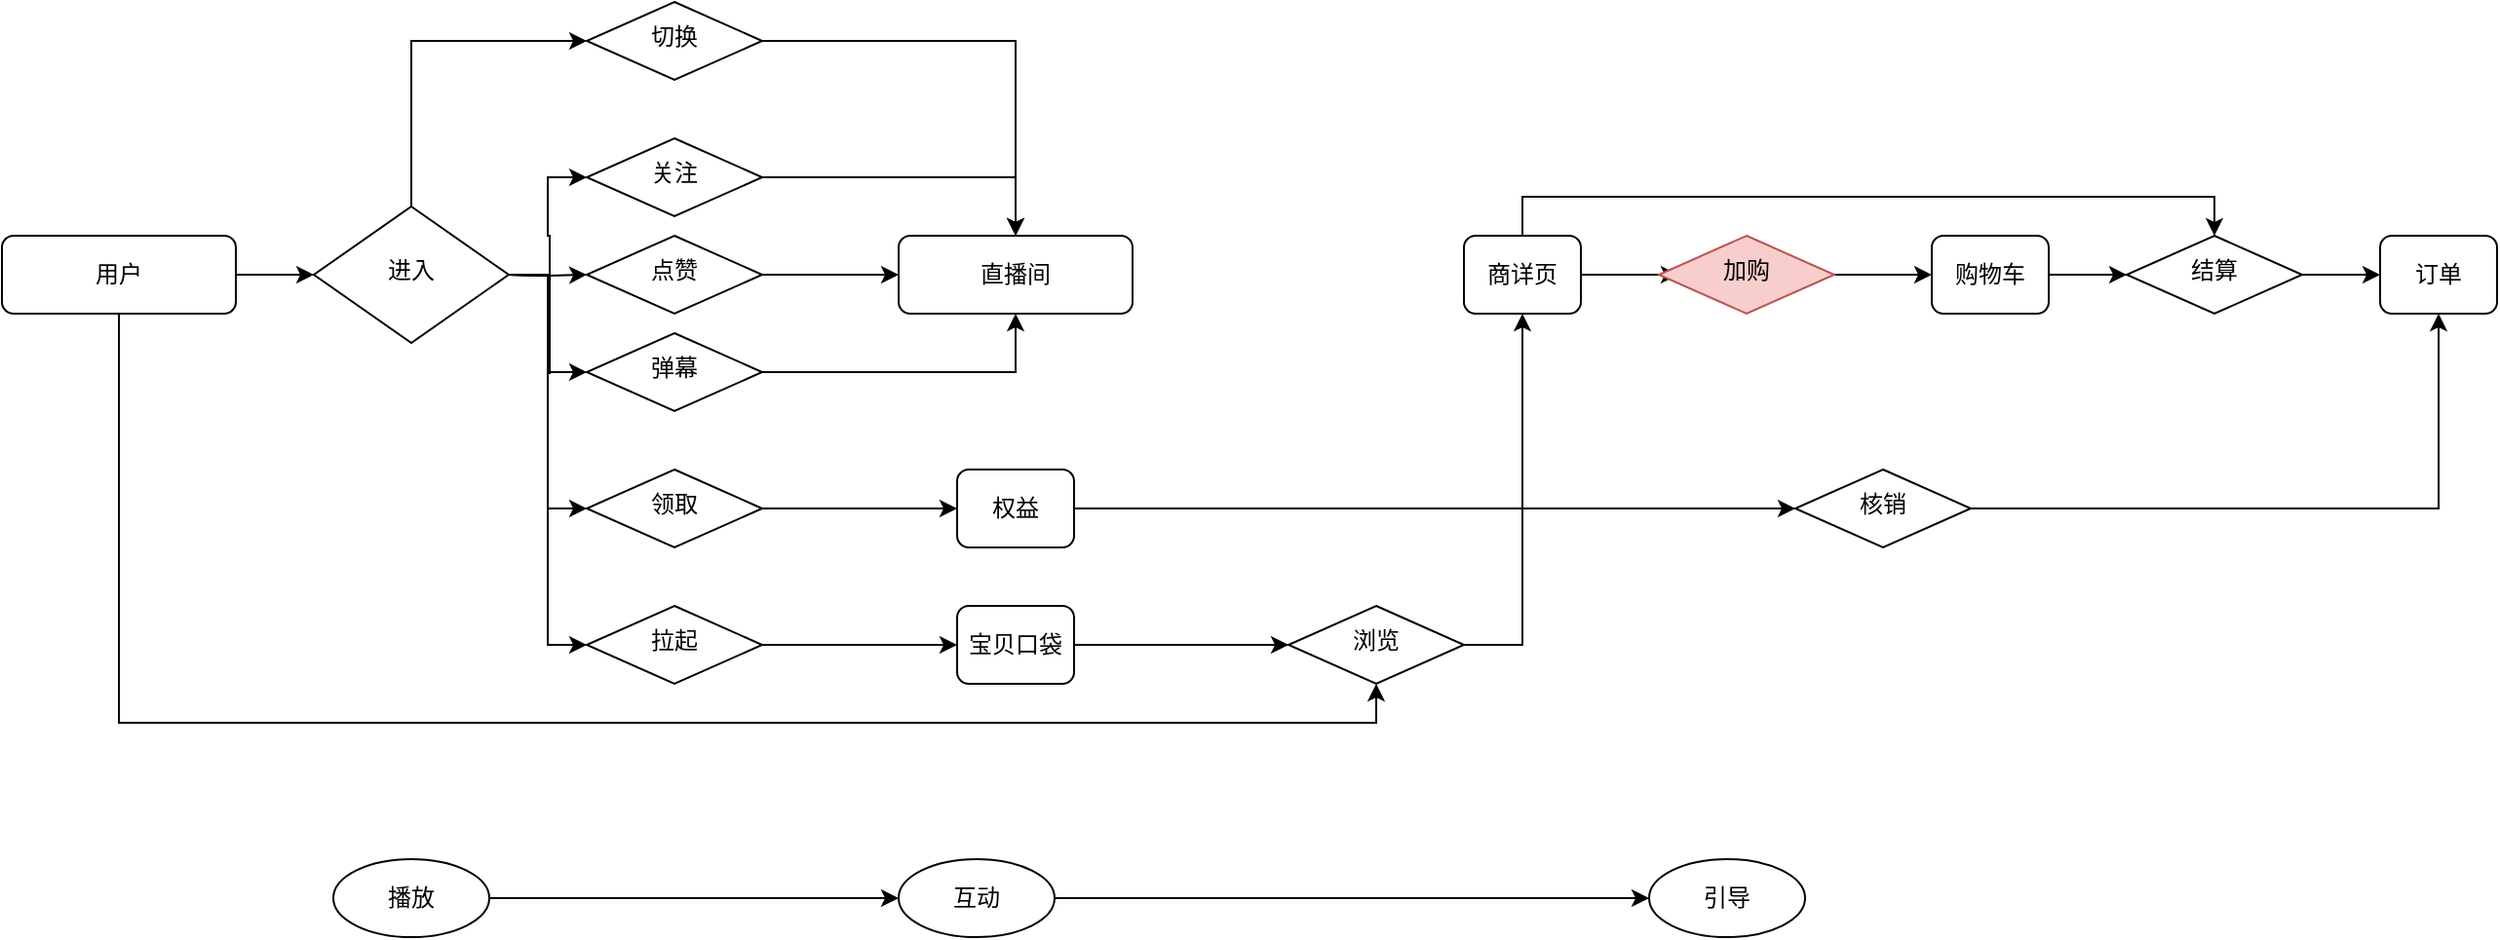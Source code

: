 <mxfile version="14.9.0" type="github" pages="3">
  <diagram id="C5RBs43oDa-KdzZeNtuy" name="E-R图草稿">
    <mxGraphModel dx="1298" dy="5515" grid="1" gridSize="10" guides="1" tooltips="1" connect="1" arrows="1" fold="1" page="1" pageScale="1" pageWidth="3300" pageHeight="4681" math="0" shadow="0">
      <root>
        <mxCell id="WIyWlLk6GJQsqaUBKTNV-0" />
        <mxCell id="WIyWlLk6GJQsqaUBKTNV-1" parent="WIyWlLk6GJQsqaUBKTNV-0" />
        <mxCell id="J2h3QIVS43zX6quAM4K0-0" style="edgeStyle=orthogonalEdgeStyle;rounded=0;orthogonalLoop=1;jettySize=auto;html=1;exitX=1;exitY=0.5;exitDx=0;exitDy=0;" edge="1" parent="WIyWlLk6GJQsqaUBKTNV-1" source="WIyWlLk6GJQsqaUBKTNV-3" target="WIyWlLk6GJQsqaUBKTNV-6">
          <mxGeometry relative="1" as="geometry" />
        </mxCell>
        <mxCell id="J2h3QIVS43zX6quAM4K0-37" style="edgeStyle=orthogonalEdgeStyle;rounded=0;orthogonalLoop=1;jettySize=auto;html=1;exitX=0.5;exitY=1;exitDx=0;exitDy=0;entryX=0.5;entryY=1;entryDx=0;entryDy=0;" edge="1" parent="WIyWlLk6GJQsqaUBKTNV-1" source="WIyWlLk6GJQsqaUBKTNV-3" target="J2h3QIVS43zX6quAM4K0-34">
          <mxGeometry relative="1" as="geometry" />
        </mxCell>
        <mxCell id="pFav2rDpj1NpwrdWHa4b-1" style="edgeStyle=orthogonalEdgeStyle;rounded=0;orthogonalLoop=1;jettySize=auto;html=1;exitX=0.5;exitY=0;exitDx=0;exitDy=0;entryX=0;entryY=0.5;entryDx=0;entryDy=0;" edge="1" parent="WIyWlLk6GJQsqaUBKTNV-1" source="WIyWlLk6GJQsqaUBKTNV-6" target="pFav2rDpj1NpwrdWHa4b-0">
          <mxGeometry relative="1" as="geometry" />
        </mxCell>
        <mxCell id="WIyWlLk6GJQsqaUBKTNV-3" value="用户" style="rounded=1;whiteSpace=wrap;html=1;fontSize=12;glass=0;strokeWidth=1;shadow=0;" parent="WIyWlLk6GJQsqaUBKTNV-1" vertex="1">
          <mxGeometry x="30" y="110" width="120" height="40" as="geometry" />
        </mxCell>
        <mxCell id="J2h3QIVS43zX6quAM4K0-29" style="edgeStyle=orthogonalEdgeStyle;rounded=0;orthogonalLoop=1;jettySize=auto;html=1;exitX=1;exitY=0.5;exitDx=0;exitDy=0;entryX=0;entryY=0.5;entryDx=0;entryDy=0;" edge="1" parent="WIyWlLk6GJQsqaUBKTNV-1" source="WIyWlLk6GJQsqaUBKTNV-6" target="J2h3QIVS43zX6quAM4K0-26">
          <mxGeometry relative="1" as="geometry" />
        </mxCell>
        <mxCell id="WIyWlLk6GJQsqaUBKTNV-6" value="进入" style="rhombus;whiteSpace=wrap;html=1;shadow=0;fontFamily=Helvetica;fontSize=12;align=center;strokeWidth=1;spacing=6;spacingTop=-4;" parent="WIyWlLk6GJQsqaUBKTNV-1" vertex="1">
          <mxGeometry x="190" y="95" width="100" height="70" as="geometry" />
        </mxCell>
        <mxCell id="J2h3QIVS43zX6quAM4K0-8" style="edgeStyle=orthogonalEdgeStyle;rounded=0;orthogonalLoop=1;jettySize=auto;html=1;" edge="1" parent="WIyWlLk6GJQsqaUBKTNV-1" target="J2h3QIVS43zX6quAM4K0-2">
          <mxGeometry relative="1" as="geometry">
            <mxPoint x="290" y="130" as="sourcePoint" />
          </mxGeometry>
        </mxCell>
        <mxCell id="J2h3QIVS43zX6quAM4K0-9" style="edgeStyle=orthogonalEdgeStyle;rounded=0;orthogonalLoop=1;jettySize=auto;html=1;entryX=0;entryY=0.5;entryDx=0;entryDy=0;" edge="1" parent="WIyWlLk6GJQsqaUBKTNV-1" target="J2h3QIVS43zX6quAM4K0-3">
          <mxGeometry relative="1" as="geometry">
            <mxPoint x="290" y="130" as="sourcePoint" />
          </mxGeometry>
        </mxCell>
        <mxCell id="J2h3QIVS43zX6quAM4K0-10" style="edgeStyle=orthogonalEdgeStyle;rounded=0;orthogonalLoop=1;jettySize=auto;html=1;entryX=0;entryY=0.5;entryDx=0;entryDy=0;" edge="1" parent="WIyWlLk6GJQsqaUBKTNV-1" target="WIyWlLk6GJQsqaUBKTNV-10">
          <mxGeometry relative="1" as="geometry">
            <mxPoint x="290" y="130" as="sourcePoint" />
          </mxGeometry>
        </mxCell>
        <mxCell id="J2h3QIVS43zX6quAM4K0-18" style="edgeStyle=orthogonalEdgeStyle;rounded=0;orthogonalLoop=1;jettySize=auto;html=1;entryX=0;entryY=0.5;entryDx=0;entryDy=0;" edge="1" parent="WIyWlLk6GJQsqaUBKTNV-1" target="J2h3QIVS43zX6quAM4K0-4">
          <mxGeometry relative="1" as="geometry">
            <mxPoint x="290" y="130" as="sourcePoint" />
          </mxGeometry>
        </mxCell>
        <mxCell id="J2h3QIVS43zX6quAM4K0-22" style="edgeStyle=orthogonalEdgeStyle;rounded=0;orthogonalLoop=1;jettySize=auto;html=1;exitX=1;exitY=0.5;exitDx=0;exitDy=0;" edge="1" parent="WIyWlLk6GJQsqaUBKTNV-1" source="WIyWlLk6GJQsqaUBKTNV-10" target="J2h3QIVS43zX6quAM4K0-21">
          <mxGeometry relative="1" as="geometry" />
        </mxCell>
        <mxCell id="WIyWlLk6GJQsqaUBKTNV-10" value="关注" style="rhombus;whiteSpace=wrap;html=1;shadow=0;fontFamily=Helvetica;fontSize=12;align=center;strokeWidth=1;spacing=6;spacingTop=-4;" parent="WIyWlLk6GJQsqaUBKTNV-1" vertex="1">
          <mxGeometry x="330" y="60" width="90" height="40" as="geometry" />
        </mxCell>
        <mxCell id="J2h3QIVS43zX6quAM4K0-35" style="edgeStyle=orthogonalEdgeStyle;rounded=0;orthogonalLoop=1;jettySize=auto;html=1;exitX=1;exitY=0.5;exitDx=0;exitDy=0;entryX=0;entryY=0.5;entryDx=0;entryDy=0;" edge="1" parent="WIyWlLk6GJQsqaUBKTNV-1" source="WIyWlLk6GJQsqaUBKTNV-12" target="J2h3QIVS43zX6quAM4K0-34">
          <mxGeometry relative="1" as="geometry" />
        </mxCell>
        <mxCell id="WIyWlLk6GJQsqaUBKTNV-12" value="宝贝口袋" style="rounded=1;whiteSpace=wrap;html=1;fontSize=12;glass=0;strokeWidth=1;shadow=0;" parent="WIyWlLk6GJQsqaUBKTNV-1" vertex="1">
          <mxGeometry x="520" y="300" width="60" height="40" as="geometry" />
        </mxCell>
        <mxCell id="J2h3QIVS43zX6quAM4K0-24" style="edgeStyle=orthogonalEdgeStyle;rounded=0;orthogonalLoop=1;jettySize=auto;html=1;exitX=1;exitY=0.5;exitDx=0;exitDy=0;entryX=0;entryY=0.5;entryDx=0;entryDy=0;" edge="1" parent="WIyWlLk6GJQsqaUBKTNV-1" source="J2h3QIVS43zX6quAM4K0-2" target="J2h3QIVS43zX6quAM4K0-21">
          <mxGeometry relative="1" as="geometry" />
        </mxCell>
        <mxCell id="J2h3QIVS43zX6quAM4K0-2" value="点赞" style="rhombus;whiteSpace=wrap;html=1;shadow=0;fontFamily=Helvetica;fontSize=12;align=center;strokeWidth=1;spacing=6;spacingTop=-4;" vertex="1" parent="WIyWlLk6GJQsqaUBKTNV-1">
          <mxGeometry x="330" y="110" width="90" height="40" as="geometry" />
        </mxCell>
        <mxCell id="J2h3QIVS43zX6quAM4K0-25" style="edgeStyle=orthogonalEdgeStyle;rounded=0;orthogonalLoop=1;jettySize=auto;html=1;exitX=1;exitY=0.5;exitDx=0;exitDy=0;entryX=0.5;entryY=1;entryDx=0;entryDy=0;" edge="1" parent="WIyWlLk6GJQsqaUBKTNV-1" source="J2h3QIVS43zX6quAM4K0-3" target="J2h3QIVS43zX6quAM4K0-21">
          <mxGeometry relative="1" as="geometry" />
        </mxCell>
        <mxCell id="J2h3QIVS43zX6quAM4K0-3" value="弹幕" style="rhombus;whiteSpace=wrap;html=1;shadow=0;fontFamily=Helvetica;fontSize=12;align=center;strokeWidth=1;spacing=6;spacingTop=-4;" vertex="1" parent="WIyWlLk6GJQsqaUBKTNV-1">
          <mxGeometry x="330" y="160" width="90" height="40" as="geometry" />
        </mxCell>
        <mxCell id="J2h3QIVS43zX6quAM4K0-20" style="edgeStyle=orthogonalEdgeStyle;rounded=0;orthogonalLoop=1;jettySize=auto;html=1;entryX=0;entryY=0.5;entryDx=0;entryDy=0;" edge="1" parent="WIyWlLk6GJQsqaUBKTNV-1" source="J2h3QIVS43zX6quAM4K0-4" target="J2h3QIVS43zX6quAM4K0-19">
          <mxGeometry relative="1" as="geometry" />
        </mxCell>
        <mxCell id="J2h3QIVS43zX6quAM4K0-4" value="领取" style="rhombus;whiteSpace=wrap;html=1;shadow=0;fontFamily=Helvetica;fontSize=12;align=center;strokeWidth=1;spacing=6;spacingTop=-4;" vertex="1" parent="WIyWlLk6GJQsqaUBKTNV-1">
          <mxGeometry x="330" y="230" width="90" height="40" as="geometry" />
        </mxCell>
        <mxCell id="J2h3QIVS43zX6quAM4K0-39" style="edgeStyle=orthogonalEdgeStyle;rounded=0;orthogonalLoop=1;jettySize=auto;html=1;exitX=1;exitY=0.5;exitDx=0;exitDy=0;entryX=0.111;entryY=0.5;entryDx=0;entryDy=0;entryPerimeter=0;" edge="1" parent="WIyWlLk6GJQsqaUBKTNV-1" source="J2h3QIVS43zX6quAM4K0-13" target="J2h3QIVS43zX6quAM4K0-38">
          <mxGeometry relative="1" as="geometry" />
        </mxCell>
        <mxCell id="J2h3QIVS43zX6quAM4K0-43" style="edgeStyle=orthogonalEdgeStyle;rounded=0;orthogonalLoop=1;jettySize=auto;html=1;exitX=0.5;exitY=0;exitDx=0;exitDy=0;entryX=0.5;entryY=0;entryDx=0;entryDy=0;" edge="1" parent="WIyWlLk6GJQsqaUBKTNV-1" source="J2h3QIVS43zX6quAM4K0-13" target="J2h3QIVS43zX6quAM4K0-15">
          <mxGeometry relative="1" as="geometry" />
        </mxCell>
        <mxCell id="J2h3QIVS43zX6quAM4K0-13" value="商详页" style="rounded=1;whiteSpace=wrap;html=1;fontSize=12;glass=0;strokeWidth=1;shadow=0;" vertex="1" parent="WIyWlLk6GJQsqaUBKTNV-1">
          <mxGeometry x="780" y="110" width="60" height="40" as="geometry" />
        </mxCell>
        <mxCell id="J2h3QIVS43zX6quAM4K0-41" style="edgeStyle=orthogonalEdgeStyle;rounded=0;orthogonalLoop=1;jettySize=auto;html=1;exitX=1;exitY=0.5;exitDx=0;exitDy=0;entryX=0;entryY=0.5;entryDx=0;entryDy=0;" edge="1" parent="WIyWlLk6GJQsqaUBKTNV-1" source="J2h3QIVS43zX6quAM4K0-14" target="J2h3QIVS43zX6quAM4K0-15">
          <mxGeometry relative="1" as="geometry" />
        </mxCell>
        <mxCell id="J2h3QIVS43zX6quAM4K0-14" value="购物车" style="rounded=1;whiteSpace=wrap;html=1;fontSize=12;glass=0;strokeWidth=1;shadow=0;" vertex="1" parent="WIyWlLk6GJQsqaUBKTNV-1">
          <mxGeometry x="1020" y="110" width="60" height="40" as="geometry" />
        </mxCell>
        <mxCell id="J2h3QIVS43zX6quAM4K0-42" style="edgeStyle=orthogonalEdgeStyle;rounded=0;orthogonalLoop=1;jettySize=auto;html=1;exitX=1;exitY=0.5;exitDx=0;exitDy=0;entryX=0;entryY=0.5;entryDx=0;entryDy=0;" edge="1" parent="WIyWlLk6GJQsqaUBKTNV-1" source="J2h3QIVS43zX6quAM4K0-15" target="J2h3QIVS43zX6quAM4K0-31">
          <mxGeometry relative="1" as="geometry" />
        </mxCell>
        <mxCell id="J2h3QIVS43zX6quAM4K0-15" value="结算" style="rhombus;whiteSpace=wrap;html=1;shadow=0;fontFamily=Helvetica;fontSize=12;align=center;strokeWidth=1;spacing=6;spacingTop=-4;" vertex="1" parent="WIyWlLk6GJQsqaUBKTNV-1">
          <mxGeometry x="1120" y="110" width="90" height="40" as="geometry" />
        </mxCell>
        <mxCell id="J2h3QIVS43zX6quAM4K0-46" style="edgeStyle=orthogonalEdgeStyle;rounded=0;orthogonalLoop=1;jettySize=auto;html=1;exitX=1;exitY=0.5;exitDx=0;exitDy=0;" edge="1" parent="WIyWlLk6GJQsqaUBKTNV-1" source="J2h3QIVS43zX6quAM4K0-19" target="J2h3QIVS43zX6quAM4K0-44">
          <mxGeometry relative="1" as="geometry" />
        </mxCell>
        <mxCell id="J2h3QIVS43zX6quAM4K0-19" value="权益" style="rounded=1;whiteSpace=wrap;html=1;fontSize=12;glass=0;strokeWidth=1;shadow=0;" vertex="1" parent="WIyWlLk6GJQsqaUBKTNV-1">
          <mxGeometry x="520" y="230" width="60" height="40" as="geometry" />
        </mxCell>
        <mxCell id="J2h3QIVS43zX6quAM4K0-21" value="直播间" style="rounded=1;whiteSpace=wrap;html=1;fontSize=12;glass=0;strokeWidth=1;shadow=0;" vertex="1" parent="WIyWlLk6GJQsqaUBKTNV-1">
          <mxGeometry x="490" y="110" width="120" height="40" as="geometry" />
        </mxCell>
        <mxCell id="J2h3QIVS43zX6quAM4K0-27" style="edgeStyle=orthogonalEdgeStyle;rounded=0;orthogonalLoop=1;jettySize=auto;html=1;entryX=0;entryY=0.5;entryDx=0;entryDy=0;" edge="1" parent="WIyWlLk6GJQsqaUBKTNV-1" source="J2h3QIVS43zX6quAM4K0-26" target="WIyWlLk6GJQsqaUBKTNV-12">
          <mxGeometry relative="1" as="geometry" />
        </mxCell>
        <mxCell id="J2h3QIVS43zX6quAM4K0-26" value="拉起" style="rhombus;whiteSpace=wrap;html=1;shadow=0;fontFamily=Helvetica;fontSize=12;align=center;strokeWidth=1;spacing=6;spacingTop=-4;" vertex="1" parent="WIyWlLk6GJQsqaUBKTNV-1">
          <mxGeometry x="330" y="300" width="90" height="40" as="geometry" />
        </mxCell>
        <mxCell id="J2h3QIVS43zX6quAM4K0-31" value="订单" style="rounded=1;whiteSpace=wrap;html=1;fontSize=12;glass=0;strokeWidth=1;shadow=0;" vertex="1" parent="WIyWlLk6GJQsqaUBKTNV-1">
          <mxGeometry x="1250" y="110" width="60" height="40" as="geometry" />
        </mxCell>
        <mxCell id="J2h3QIVS43zX6quAM4K0-36" style="edgeStyle=orthogonalEdgeStyle;rounded=0;orthogonalLoop=1;jettySize=auto;html=1;exitX=1;exitY=0.5;exitDx=0;exitDy=0;entryX=0.5;entryY=1;entryDx=0;entryDy=0;" edge="1" parent="WIyWlLk6GJQsqaUBKTNV-1" source="J2h3QIVS43zX6quAM4K0-34" target="J2h3QIVS43zX6quAM4K0-13">
          <mxGeometry relative="1" as="geometry" />
        </mxCell>
        <mxCell id="J2h3QIVS43zX6quAM4K0-34" value="浏览" style="rhombus;whiteSpace=wrap;html=1;shadow=0;fontFamily=Helvetica;fontSize=12;align=center;strokeWidth=1;spacing=6;spacingTop=-4;" vertex="1" parent="WIyWlLk6GJQsqaUBKTNV-1">
          <mxGeometry x="690" y="300" width="90" height="40" as="geometry" />
        </mxCell>
        <mxCell id="J2h3QIVS43zX6quAM4K0-40" style="edgeStyle=orthogonalEdgeStyle;rounded=0;orthogonalLoop=1;jettySize=auto;html=1;exitX=1;exitY=0.5;exitDx=0;exitDy=0;entryX=0;entryY=0.5;entryDx=0;entryDy=0;" edge="1" parent="WIyWlLk6GJQsqaUBKTNV-1" source="J2h3QIVS43zX6quAM4K0-38" target="J2h3QIVS43zX6quAM4K0-14">
          <mxGeometry relative="1" as="geometry" />
        </mxCell>
        <mxCell id="J2h3QIVS43zX6quAM4K0-38" value="加购" style="rhombus;whiteSpace=wrap;html=1;shadow=0;fontFamily=Helvetica;fontSize=12;align=center;strokeWidth=1;spacing=6;spacingTop=-4;fillColor=#f8cecc;strokeColor=#b85450;" vertex="1" parent="WIyWlLk6GJQsqaUBKTNV-1">
          <mxGeometry x="880" y="110" width="90" height="40" as="geometry" />
        </mxCell>
        <mxCell id="J2h3QIVS43zX6quAM4K0-47" style="edgeStyle=orthogonalEdgeStyle;rounded=0;orthogonalLoop=1;jettySize=auto;html=1;exitX=1;exitY=0.5;exitDx=0;exitDy=0;entryX=0.5;entryY=1;entryDx=0;entryDy=0;" edge="1" parent="WIyWlLk6GJQsqaUBKTNV-1" source="J2h3QIVS43zX6quAM4K0-44" target="J2h3QIVS43zX6quAM4K0-31">
          <mxGeometry relative="1" as="geometry" />
        </mxCell>
        <mxCell id="J2h3QIVS43zX6quAM4K0-44" value="核销" style="rhombus;whiteSpace=wrap;html=1;shadow=0;fontFamily=Helvetica;fontSize=12;align=center;strokeWidth=1;spacing=6;spacingTop=-4;" vertex="1" parent="WIyWlLk6GJQsqaUBKTNV-1">
          <mxGeometry x="950" y="230" width="90" height="40" as="geometry" />
        </mxCell>
        <mxCell id="pFav2rDpj1NpwrdWHa4b-2" style="edgeStyle=orthogonalEdgeStyle;rounded=0;orthogonalLoop=1;jettySize=auto;html=1;exitX=1;exitY=0.5;exitDx=0;exitDy=0;" edge="1" parent="WIyWlLk6GJQsqaUBKTNV-1" source="pFav2rDpj1NpwrdWHa4b-0" target="J2h3QIVS43zX6quAM4K0-21">
          <mxGeometry relative="1" as="geometry" />
        </mxCell>
        <mxCell id="pFav2rDpj1NpwrdWHa4b-0" value="切换" style="rhombus;whiteSpace=wrap;html=1;shadow=0;fontFamily=Helvetica;fontSize=12;align=center;strokeWidth=1;spacing=6;spacingTop=-4;" vertex="1" parent="WIyWlLk6GJQsqaUBKTNV-1">
          <mxGeometry x="330" y="-10" width="90" height="40" as="geometry" />
        </mxCell>
        <mxCell id="pFav2rDpj1NpwrdWHa4b-6" style="edgeStyle=orthogonalEdgeStyle;rounded=0;orthogonalLoop=1;jettySize=auto;html=1;exitX=1;exitY=0.5;exitDx=0;exitDy=0;" edge="1" parent="WIyWlLk6GJQsqaUBKTNV-1" source="pFav2rDpj1NpwrdWHa4b-3" target="pFav2rDpj1NpwrdWHa4b-4">
          <mxGeometry relative="1" as="geometry" />
        </mxCell>
        <mxCell id="pFav2rDpj1NpwrdWHa4b-3" value="播放" style="ellipse;whiteSpace=wrap;html=1;" vertex="1" parent="WIyWlLk6GJQsqaUBKTNV-1">
          <mxGeometry x="200" y="430" width="80" height="40" as="geometry" />
        </mxCell>
        <mxCell id="pFav2rDpj1NpwrdWHa4b-7" style="edgeStyle=orthogonalEdgeStyle;rounded=0;orthogonalLoop=1;jettySize=auto;html=1;exitX=1;exitY=0.5;exitDx=0;exitDy=0;entryX=0;entryY=0.5;entryDx=0;entryDy=0;" edge="1" parent="WIyWlLk6GJQsqaUBKTNV-1" source="pFav2rDpj1NpwrdWHa4b-4" target="pFav2rDpj1NpwrdWHa4b-5">
          <mxGeometry relative="1" as="geometry" />
        </mxCell>
        <mxCell id="pFav2rDpj1NpwrdWHa4b-4" value="互动" style="ellipse;whiteSpace=wrap;html=1;" vertex="1" parent="WIyWlLk6GJQsqaUBKTNV-1">
          <mxGeometry x="490" y="430" width="80" height="40" as="geometry" />
        </mxCell>
        <mxCell id="pFav2rDpj1NpwrdWHa4b-5" value="引导" style="ellipse;whiteSpace=wrap;html=1;" vertex="1" parent="WIyWlLk6GJQsqaUBKTNV-1">
          <mxGeometry x="875" y="430" width="80" height="40" as="geometry" />
        </mxCell>
      </root>
    </mxGraphModel>
  </diagram>
  <diagram id="M0-B0RxM3oX5VEPghpzq" name="直播下现有数据加购">
    <mxGraphModel dx="1298" dy="834" grid="1" gridSize="10" guides="1" tooltips="1" connect="1" arrows="1" fold="1" page="1" pageScale="1" pageWidth="3300" pageHeight="4681" math="0" shadow="0">
      <root>
        <mxCell id="8Lq890nxflDl5q64bQyd-0" />
        <mxCell id="8Lq890nxflDl5q64bQyd-1" parent="8Lq890nxflDl5q64bQyd-0" />
      </root>
    </mxGraphModel>
  </diagram>
  <diagram id="5HJBeioeq4b9n0a1lYAc" name="重要业务流程梳理-草稿">
    <mxGraphModel dx="1298" dy="834" grid="1" gridSize="10" guides="1" tooltips="1" connect="1" arrows="1" fold="1" page="1" pageScale="1" pageWidth="3300" pageHeight="4681" math="0" shadow="0">
      <root>
        <mxCell id="IR0gkQAS8w7b89UPamRY-0" />
        <mxCell id="IR0gkQAS8w7b89UPamRY-1" parent="IR0gkQAS8w7b89UPamRY-0" />
        <mxCell id="hEQg4mZG3wjf39rhhjz0-0" style="edgeStyle=orthogonalEdgeStyle;rounded=0;orthogonalLoop=1;jettySize=auto;html=1;exitX=1;exitY=0.5;exitDx=0;exitDy=0;" edge="1" parent="IR0gkQAS8w7b89UPamRY-1" source="hEQg4mZG3wjf39rhhjz0-2" target="hEQg4mZG3wjf39rhhjz0-4">
          <mxGeometry relative="1" as="geometry" />
        </mxCell>
        <mxCell id="hEQg4mZG3wjf39rhhjz0-1" style="edgeStyle=orthogonalEdgeStyle;rounded=0;orthogonalLoop=1;jettySize=auto;html=1;exitX=0.5;exitY=1;exitDx=0;exitDy=0;entryX=0.5;entryY=1;entryDx=0;entryDy=0;" edge="1" parent="IR0gkQAS8w7b89UPamRY-1" source="hEQg4mZG3wjf39rhhjz0-2" target="hEQg4mZG3wjf39rhhjz0-36">
          <mxGeometry relative="1" as="geometry" />
        </mxCell>
        <mxCell id="hEQg4mZG3wjf39rhhjz0-2" value="用户" style="rounded=1;whiteSpace=wrap;html=1;fontSize=12;glass=0;strokeWidth=1;shadow=0;" vertex="1" parent="IR0gkQAS8w7b89UPamRY-1">
          <mxGeometry x="30" y="110" width="120" height="40" as="geometry" />
        </mxCell>
        <mxCell id="hEQg4mZG3wjf39rhhjz0-3" style="edgeStyle=orthogonalEdgeStyle;rounded=0;orthogonalLoop=1;jettySize=auto;html=1;exitX=1;exitY=0.5;exitDx=0;exitDy=0;entryX=0;entryY=0.5;entryDx=0;entryDy=0;" edge="1" parent="IR0gkQAS8w7b89UPamRY-1" source="hEQg4mZG3wjf39rhhjz0-4" target="hEQg4mZG3wjf39rhhjz0-32">
          <mxGeometry relative="1" as="geometry" />
        </mxCell>
        <mxCell id="hEQg4mZG3wjf39rhhjz0-4" value="进入" style="rhombus;whiteSpace=wrap;html=1;shadow=0;fontFamily=Helvetica;fontSize=12;align=center;strokeWidth=1;spacing=6;spacingTop=-4;" vertex="1" parent="IR0gkQAS8w7b89UPamRY-1">
          <mxGeometry x="190" y="95" width="100" height="70" as="geometry" />
        </mxCell>
        <mxCell id="hEQg4mZG3wjf39rhhjz0-5" style="edgeStyle=orthogonalEdgeStyle;rounded=0;orthogonalLoop=1;jettySize=auto;html=1;" edge="1" parent="IR0gkQAS8w7b89UPamRY-1" target="hEQg4mZG3wjf39rhhjz0-16">
          <mxGeometry relative="1" as="geometry">
            <mxPoint x="290" y="130" as="sourcePoint" />
          </mxGeometry>
        </mxCell>
        <mxCell id="hEQg4mZG3wjf39rhhjz0-6" style="edgeStyle=orthogonalEdgeStyle;rounded=0;orthogonalLoop=1;jettySize=auto;html=1;entryX=0;entryY=0.5;entryDx=0;entryDy=0;" edge="1" parent="IR0gkQAS8w7b89UPamRY-1" target="hEQg4mZG3wjf39rhhjz0-18">
          <mxGeometry relative="1" as="geometry">
            <mxPoint x="290" y="130" as="sourcePoint" />
          </mxGeometry>
        </mxCell>
        <mxCell id="hEQg4mZG3wjf39rhhjz0-7" style="edgeStyle=orthogonalEdgeStyle;rounded=0;orthogonalLoop=1;jettySize=auto;html=1;entryX=0;entryY=0.5;entryDx=0;entryDy=0;" edge="1" parent="IR0gkQAS8w7b89UPamRY-1" target="hEQg4mZG3wjf39rhhjz0-10">
          <mxGeometry relative="1" as="geometry">
            <mxPoint x="290" y="130" as="sourcePoint" />
          </mxGeometry>
        </mxCell>
        <mxCell id="hEQg4mZG3wjf39rhhjz0-8" style="edgeStyle=orthogonalEdgeStyle;rounded=0;orthogonalLoop=1;jettySize=auto;html=1;entryX=0;entryY=0.5;entryDx=0;entryDy=0;" edge="1" parent="IR0gkQAS8w7b89UPamRY-1" target="hEQg4mZG3wjf39rhhjz0-20">
          <mxGeometry relative="1" as="geometry">
            <mxPoint x="290" y="130" as="sourcePoint" />
          </mxGeometry>
        </mxCell>
        <mxCell id="hEQg4mZG3wjf39rhhjz0-9" style="edgeStyle=orthogonalEdgeStyle;rounded=0;orthogonalLoop=1;jettySize=auto;html=1;exitX=1;exitY=0.5;exitDx=0;exitDy=0;" edge="1" parent="IR0gkQAS8w7b89UPamRY-1" source="hEQg4mZG3wjf39rhhjz0-10" target="hEQg4mZG3wjf39rhhjz0-30">
          <mxGeometry relative="1" as="geometry" />
        </mxCell>
        <mxCell id="hEQg4mZG3wjf39rhhjz0-10" value="关注" style="rhombus;whiteSpace=wrap;html=1;shadow=0;fontFamily=Helvetica;fontSize=12;align=center;strokeWidth=1;spacing=6;spacingTop=-4;" vertex="1" parent="IR0gkQAS8w7b89UPamRY-1">
          <mxGeometry x="330" y="60" width="90" height="40" as="geometry" />
        </mxCell>
        <mxCell id="hEQg4mZG3wjf39rhhjz0-13" style="edgeStyle=orthogonalEdgeStyle;rounded=0;orthogonalLoop=1;jettySize=auto;html=1;exitX=1;exitY=0.5;exitDx=0;exitDy=0;entryX=0;entryY=0.5;entryDx=0;entryDy=0;" edge="1" parent="IR0gkQAS8w7b89UPamRY-1" source="hEQg4mZG3wjf39rhhjz0-14" target="hEQg4mZG3wjf39rhhjz0-36">
          <mxGeometry relative="1" as="geometry" />
        </mxCell>
        <mxCell id="hEQg4mZG3wjf39rhhjz0-14" value="宝贝口袋" style="rounded=1;whiteSpace=wrap;html=1;fontSize=12;glass=0;strokeWidth=1;shadow=0;" vertex="1" parent="IR0gkQAS8w7b89UPamRY-1">
          <mxGeometry x="470" y="300" width="60" height="40" as="geometry" />
        </mxCell>
        <mxCell id="hEQg4mZG3wjf39rhhjz0-15" style="edgeStyle=orthogonalEdgeStyle;rounded=0;orthogonalLoop=1;jettySize=auto;html=1;exitX=1;exitY=0.5;exitDx=0;exitDy=0;entryX=0;entryY=0.5;entryDx=0;entryDy=0;" edge="1" parent="IR0gkQAS8w7b89UPamRY-1" source="hEQg4mZG3wjf39rhhjz0-16" target="hEQg4mZG3wjf39rhhjz0-30">
          <mxGeometry relative="1" as="geometry" />
        </mxCell>
        <mxCell id="hEQg4mZG3wjf39rhhjz0-16" value="点赞" style="rhombus;whiteSpace=wrap;html=1;shadow=0;fontFamily=Helvetica;fontSize=12;align=center;strokeWidth=1;spacing=6;spacingTop=-4;" vertex="1" parent="IR0gkQAS8w7b89UPamRY-1">
          <mxGeometry x="330" y="110" width="90" height="40" as="geometry" />
        </mxCell>
        <mxCell id="hEQg4mZG3wjf39rhhjz0-17" style="edgeStyle=orthogonalEdgeStyle;rounded=0;orthogonalLoop=1;jettySize=auto;html=1;exitX=1;exitY=0.5;exitDx=0;exitDy=0;entryX=0.5;entryY=1;entryDx=0;entryDy=0;" edge="1" parent="IR0gkQAS8w7b89UPamRY-1" source="hEQg4mZG3wjf39rhhjz0-18" target="hEQg4mZG3wjf39rhhjz0-30">
          <mxGeometry relative="1" as="geometry" />
        </mxCell>
        <mxCell id="hEQg4mZG3wjf39rhhjz0-18" value="弹幕" style="rhombus;whiteSpace=wrap;html=1;shadow=0;fontFamily=Helvetica;fontSize=12;align=center;strokeWidth=1;spacing=6;spacingTop=-4;" vertex="1" parent="IR0gkQAS8w7b89UPamRY-1">
          <mxGeometry x="330" y="160" width="90" height="40" as="geometry" />
        </mxCell>
        <mxCell id="hEQg4mZG3wjf39rhhjz0-19" style="edgeStyle=orthogonalEdgeStyle;rounded=0;orthogonalLoop=1;jettySize=auto;html=1;entryX=0;entryY=0.5;entryDx=0;entryDy=0;" edge="1" parent="IR0gkQAS8w7b89UPamRY-1" source="hEQg4mZG3wjf39rhhjz0-20" target="hEQg4mZG3wjf39rhhjz0-29">
          <mxGeometry relative="1" as="geometry" />
        </mxCell>
        <mxCell id="hEQg4mZG3wjf39rhhjz0-20" value="领取" style="rhombus;whiteSpace=wrap;html=1;shadow=0;fontFamily=Helvetica;fontSize=12;align=center;strokeWidth=1;spacing=6;spacingTop=-4;" vertex="1" parent="IR0gkQAS8w7b89UPamRY-1">
          <mxGeometry x="330" y="230" width="90" height="40" as="geometry" />
        </mxCell>
        <mxCell id="hEQg4mZG3wjf39rhhjz0-21" style="edgeStyle=orthogonalEdgeStyle;rounded=0;orthogonalLoop=1;jettySize=auto;html=1;exitX=1;exitY=0.5;exitDx=0;exitDy=0;entryX=0.111;entryY=0.5;entryDx=0;entryDy=0;entryPerimeter=0;" edge="1" parent="IR0gkQAS8w7b89UPamRY-1" source="hEQg4mZG3wjf39rhhjz0-23" target="hEQg4mZG3wjf39rhhjz0-38">
          <mxGeometry relative="1" as="geometry" />
        </mxCell>
        <mxCell id="hEQg4mZG3wjf39rhhjz0-22" style="edgeStyle=orthogonalEdgeStyle;rounded=0;orthogonalLoop=1;jettySize=auto;html=1;exitX=0.5;exitY=0;exitDx=0;exitDy=0;entryX=0.5;entryY=0;entryDx=0;entryDy=0;" edge="1" parent="IR0gkQAS8w7b89UPamRY-1" source="hEQg4mZG3wjf39rhhjz0-23" target="hEQg4mZG3wjf39rhhjz0-27">
          <mxGeometry relative="1" as="geometry" />
        </mxCell>
        <mxCell id="hEQg4mZG3wjf39rhhjz0-23" value="商品" style="rounded=1;whiteSpace=wrap;html=1;fontSize=12;glass=0;strokeWidth=1;shadow=0;" vertex="1" parent="IR0gkQAS8w7b89UPamRY-1">
          <mxGeometry x="700" y="110" width="60" height="40" as="geometry" />
        </mxCell>
        <mxCell id="hEQg4mZG3wjf39rhhjz0-24" style="edgeStyle=orthogonalEdgeStyle;rounded=0;orthogonalLoop=1;jettySize=auto;html=1;exitX=1;exitY=0.5;exitDx=0;exitDy=0;entryX=0;entryY=0.5;entryDx=0;entryDy=0;" edge="1" parent="IR0gkQAS8w7b89UPamRY-1" source="hEQg4mZG3wjf39rhhjz0-25" target="hEQg4mZG3wjf39rhhjz0-27">
          <mxGeometry relative="1" as="geometry" />
        </mxCell>
        <mxCell id="hEQg4mZG3wjf39rhhjz0-25" value="购物车" style="rounded=1;whiteSpace=wrap;html=1;fontSize=12;glass=0;strokeWidth=1;shadow=0;" vertex="1" parent="IR0gkQAS8w7b89UPamRY-1">
          <mxGeometry x="940" y="110" width="60" height="40" as="geometry" />
        </mxCell>
        <mxCell id="hEQg4mZG3wjf39rhhjz0-26" style="edgeStyle=orthogonalEdgeStyle;rounded=0;orthogonalLoop=1;jettySize=auto;html=1;exitX=1;exitY=0.5;exitDx=0;exitDy=0;entryX=0;entryY=0.5;entryDx=0;entryDy=0;" edge="1" parent="IR0gkQAS8w7b89UPamRY-1" source="hEQg4mZG3wjf39rhhjz0-27" target="hEQg4mZG3wjf39rhhjz0-33">
          <mxGeometry relative="1" as="geometry" />
        </mxCell>
        <mxCell id="hEQg4mZG3wjf39rhhjz0-27" value="结算" style="rhombus;whiteSpace=wrap;html=1;shadow=0;fontFamily=Helvetica;fontSize=12;align=center;strokeWidth=1;spacing=6;spacingTop=-4;" vertex="1" parent="IR0gkQAS8w7b89UPamRY-1">
          <mxGeometry x="1040" y="110" width="90" height="40" as="geometry" />
        </mxCell>
        <mxCell id="hEQg4mZG3wjf39rhhjz0-28" style="edgeStyle=orthogonalEdgeStyle;rounded=0;orthogonalLoop=1;jettySize=auto;html=1;exitX=1;exitY=0.5;exitDx=0;exitDy=0;" edge="1" parent="IR0gkQAS8w7b89UPamRY-1" source="hEQg4mZG3wjf39rhhjz0-29" target="hEQg4mZG3wjf39rhhjz0-40">
          <mxGeometry relative="1" as="geometry" />
        </mxCell>
        <mxCell id="hEQg4mZG3wjf39rhhjz0-29" value="权益" style="rounded=1;whiteSpace=wrap;html=1;fontSize=12;glass=0;strokeWidth=1;shadow=0;" vertex="1" parent="IR0gkQAS8w7b89UPamRY-1">
          <mxGeometry x="470" y="230" width="60" height="40" as="geometry" />
        </mxCell>
        <mxCell id="hEQg4mZG3wjf39rhhjz0-30" value="直播间" style="rounded=1;whiteSpace=wrap;html=1;fontSize=12;glass=0;strokeWidth=1;shadow=0;" vertex="1" parent="IR0gkQAS8w7b89UPamRY-1">
          <mxGeometry x="490" y="110" width="120" height="40" as="geometry" />
        </mxCell>
        <mxCell id="hEQg4mZG3wjf39rhhjz0-31" style="edgeStyle=orthogonalEdgeStyle;rounded=0;orthogonalLoop=1;jettySize=auto;html=1;entryX=0;entryY=0.5;entryDx=0;entryDy=0;" edge="1" parent="IR0gkQAS8w7b89UPamRY-1" source="hEQg4mZG3wjf39rhhjz0-32" target="hEQg4mZG3wjf39rhhjz0-14">
          <mxGeometry relative="1" as="geometry" />
        </mxCell>
        <mxCell id="hEQg4mZG3wjf39rhhjz0-32" value="拉起" style="rhombus;whiteSpace=wrap;html=1;shadow=0;fontFamily=Helvetica;fontSize=12;align=center;strokeWidth=1;spacing=6;spacingTop=-4;" vertex="1" parent="IR0gkQAS8w7b89UPamRY-1">
          <mxGeometry x="330" y="300" width="90" height="40" as="geometry" />
        </mxCell>
        <mxCell id="hEQg4mZG3wjf39rhhjz0-33" value="订单" style="rounded=1;whiteSpace=wrap;html=1;fontSize=12;glass=0;strokeWidth=1;shadow=0;" vertex="1" parent="IR0gkQAS8w7b89UPamRY-1">
          <mxGeometry x="1170" y="110" width="60" height="40" as="geometry" />
        </mxCell>
        <mxCell id="hEQg4mZG3wjf39rhhjz0-35" style="edgeStyle=orthogonalEdgeStyle;rounded=0;orthogonalLoop=1;jettySize=auto;html=1;exitX=1;exitY=0.5;exitDx=0;exitDy=0;entryX=0.5;entryY=1;entryDx=0;entryDy=0;" edge="1" parent="IR0gkQAS8w7b89UPamRY-1" source="hEQg4mZG3wjf39rhhjz0-36" target="hEQg4mZG3wjf39rhhjz0-23">
          <mxGeometry relative="1" as="geometry" />
        </mxCell>
        <mxCell id="hEQg4mZG3wjf39rhhjz0-36" value="浏览" style="rhombus;whiteSpace=wrap;html=1;shadow=0;fontFamily=Helvetica;fontSize=12;align=center;strokeWidth=1;spacing=6;spacingTop=-4;" vertex="1" parent="IR0gkQAS8w7b89UPamRY-1">
          <mxGeometry x="610" y="300" width="90" height="40" as="geometry" />
        </mxCell>
        <mxCell id="hEQg4mZG3wjf39rhhjz0-37" style="edgeStyle=orthogonalEdgeStyle;rounded=0;orthogonalLoop=1;jettySize=auto;html=1;exitX=1;exitY=0.5;exitDx=0;exitDy=0;entryX=0;entryY=0.5;entryDx=0;entryDy=0;" edge="1" parent="IR0gkQAS8w7b89UPamRY-1" source="hEQg4mZG3wjf39rhhjz0-38" target="hEQg4mZG3wjf39rhhjz0-25">
          <mxGeometry relative="1" as="geometry" />
        </mxCell>
        <mxCell id="hEQg4mZG3wjf39rhhjz0-38" value="加购" style="rhombus;whiteSpace=wrap;html=1;shadow=0;fontFamily=Helvetica;fontSize=12;align=center;strokeWidth=1;spacing=6;spacingTop=-4;fillColor=#f8cecc;strokeColor=#b85450;" vertex="1" parent="IR0gkQAS8w7b89UPamRY-1">
          <mxGeometry x="800" y="110" width="90" height="40" as="geometry" />
        </mxCell>
        <mxCell id="hEQg4mZG3wjf39rhhjz0-39" style="edgeStyle=orthogonalEdgeStyle;rounded=0;orthogonalLoop=1;jettySize=auto;html=1;exitX=1;exitY=0.5;exitDx=0;exitDy=0;entryX=0.5;entryY=1;entryDx=0;entryDy=0;" edge="1" parent="IR0gkQAS8w7b89UPamRY-1" source="hEQg4mZG3wjf39rhhjz0-40" target="hEQg4mZG3wjf39rhhjz0-33">
          <mxGeometry relative="1" as="geometry" />
        </mxCell>
        <mxCell id="hEQg4mZG3wjf39rhhjz0-40" value="核销" style="rhombus;whiteSpace=wrap;html=1;shadow=0;fontFamily=Helvetica;fontSize=12;align=center;strokeWidth=1;spacing=6;spacingTop=-4;" vertex="1" parent="IR0gkQAS8w7b89UPamRY-1">
          <mxGeometry x="870" y="230" width="90" height="40" as="geometry" />
        </mxCell>
        <mxCell id="cgV35Ww1ufcS0xAoCdnu-0" value="用户" style="rounded=1;whiteSpace=wrap;html=1;fontSize=12;glass=0;strokeWidth=1;shadow=0;" vertex="1" parent="IR0gkQAS8w7b89UPamRY-1">
          <mxGeometry x="30" y="430" width="120" height="40" as="geometry" />
        </mxCell>
      </root>
    </mxGraphModel>
  </diagram>
</mxfile>
